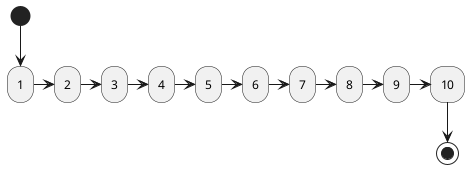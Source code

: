 @startuml
 (*) --> "1"
  -> "2"
  -> "3"
  -> "4"
  -> "5"
  -> "6"
  -> "7"
  -> "8"
  -> "9"
  -> "10"
  --> (*)

@enduml